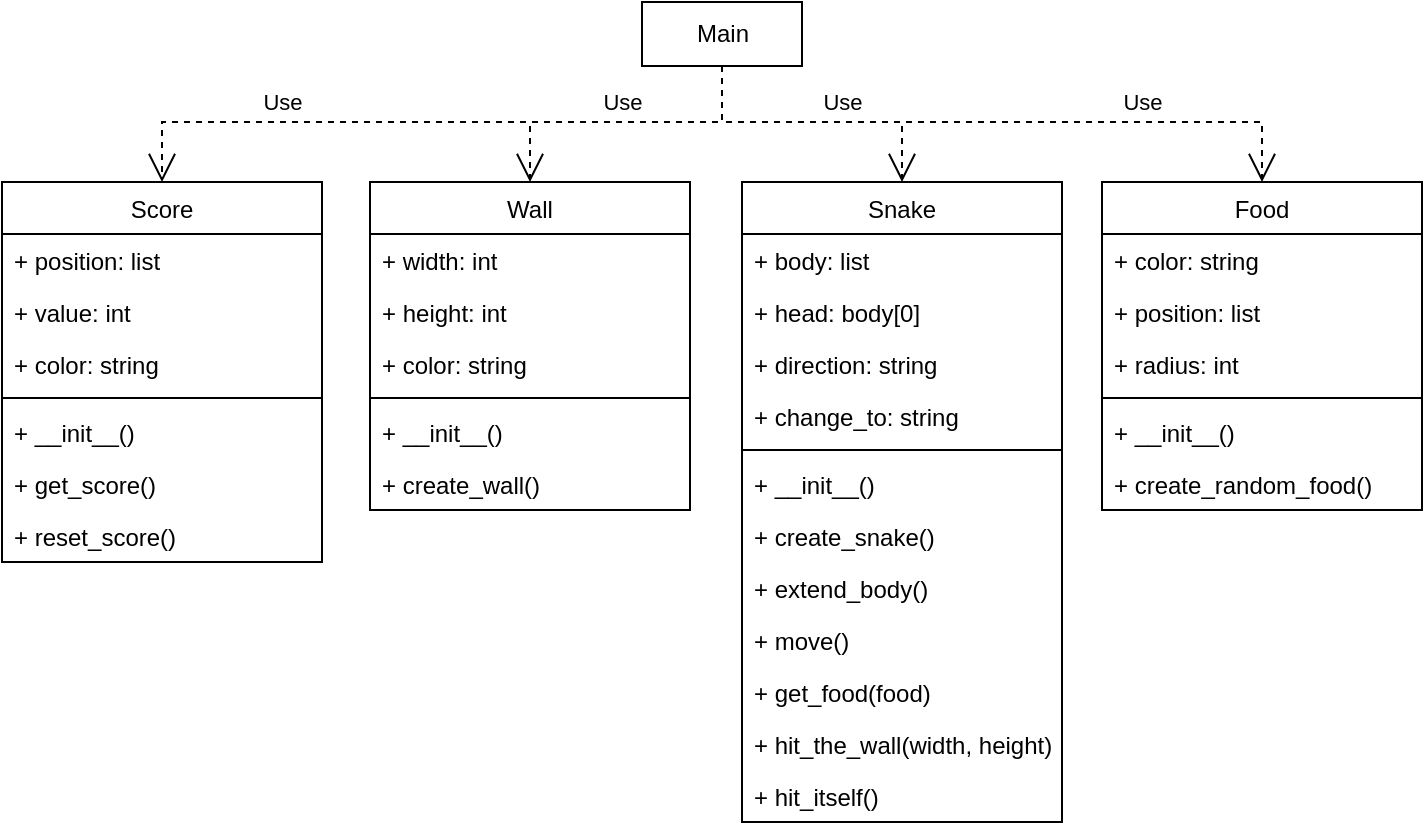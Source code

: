 <mxfile version="21.5.0" type="device">
  <diagram id="GKfz_ioAKsc6a8k97M_c" name="第 1 页">
    <mxGraphModel dx="954" dy="590" grid="1" gridSize="10" guides="1" tooltips="1" connect="1" arrows="1" fold="1" page="1" pageScale="1" pageWidth="827" pageHeight="1169" math="0" shadow="0">
      <root>
        <mxCell id="WIyWlLk6GJQsqaUBKTNV-0" />
        <mxCell id="WIyWlLk6GJQsqaUBKTNV-1" parent="WIyWlLk6GJQsqaUBKTNV-0" />
        <mxCell id="zkfFHV4jXpPFQw0GAbJ--17" value="Snake" style="swimlane;fontStyle=0;align=center;verticalAlign=top;childLayout=stackLayout;horizontal=1;startSize=26;horizontalStack=0;resizeParent=1;resizeLast=0;collapsible=1;marginBottom=0;rounded=0;shadow=0;strokeWidth=1;" parent="WIyWlLk6GJQsqaUBKTNV-1" vertex="1">
          <mxGeometry x="440" y="130" width="160" height="320" as="geometry">
            <mxRectangle x="550" y="140" width="160" height="26" as="alternateBounds" />
          </mxGeometry>
        </mxCell>
        <mxCell id="zkfFHV4jXpPFQw0GAbJ--18" value="+ body: list" style="text;align=left;verticalAlign=top;spacingLeft=4;spacingRight=4;overflow=hidden;rotatable=0;points=[[0,0.5],[1,0.5]];portConstraint=eastwest;" parent="zkfFHV4jXpPFQw0GAbJ--17" vertex="1">
          <mxGeometry y="26" width="160" height="26" as="geometry" />
        </mxCell>
        <mxCell id="zkfFHV4jXpPFQw0GAbJ--19" value="+ head: body[0]" style="text;align=left;verticalAlign=top;spacingLeft=4;spacingRight=4;overflow=hidden;rotatable=0;points=[[0,0.5],[1,0.5]];portConstraint=eastwest;rounded=0;shadow=0;html=0;" parent="zkfFHV4jXpPFQw0GAbJ--17" vertex="1">
          <mxGeometry y="52" width="160" height="26" as="geometry" />
        </mxCell>
        <mxCell id="zkfFHV4jXpPFQw0GAbJ--20" value="+ direction: string" style="text;align=left;verticalAlign=top;spacingLeft=4;spacingRight=4;overflow=hidden;rotatable=0;points=[[0,0.5],[1,0.5]];portConstraint=eastwest;rounded=0;shadow=0;html=0;" parent="zkfFHV4jXpPFQw0GAbJ--17" vertex="1">
          <mxGeometry y="78" width="160" height="26" as="geometry" />
        </mxCell>
        <mxCell id="zkfFHV4jXpPFQw0GAbJ--22" value="+ change_to: string" style="text;align=left;verticalAlign=top;spacingLeft=4;spacingRight=4;overflow=hidden;rotatable=0;points=[[0,0.5],[1,0.5]];portConstraint=eastwest;rounded=0;shadow=0;html=0;" parent="zkfFHV4jXpPFQw0GAbJ--17" vertex="1">
          <mxGeometry y="104" width="160" height="26" as="geometry" />
        </mxCell>
        <mxCell id="zkfFHV4jXpPFQw0GAbJ--23" value="" style="line;html=1;strokeWidth=1;align=left;verticalAlign=middle;spacingTop=-1;spacingLeft=3;spacingRight=3;rotatable=0;labelPosition=right;points=[];portConstraint=eastwest;" parent="zkfFHV4jXpPFQw0GAbJ--17" vertex="1">
          <mxGeometry y="130" width="160" height="8" as="geometry" />
        </mxCell>
        <mxCell id="zkfFHV4jXpPFQw0GAbJ--24" value="+ __init__()" style="text;align=left;verticalAlign=top;spacingLeft=4;spacingRight=4;overflow=hidden;rotatable=0;points=[[0,0.5],[1,0.5]];portConstraint=eastwest;" parent="zkfFHV4jXpPFQw0GAbJ--17" vertex="1">
          <mxGeometry y="138" width="160" height="26" as="geometry" />
        </mxCell>
        <mxCell id="zkfFHV4jXpPFQw0GAbJ--25" value="+ create_snake()" style="text;align=left;verticalAlign=top;spacingLeft=4;spacingRight=4;overflow=hidden;rotatable=0;points=[[0,0.5],[1,0.5]];portConstraint=eastwest;" parent="zkfFHV4jXpPFQw0GAbJ--17" vertex="1">
          <mxGeometry y="164" width="160" height="26" as="geometry" />
        </mxCell>
        <mxCell id="VTtY1O5xXArhhWONi8I2-9" value="+ extend_body()" style="text;align=left;verticalAlign=top;spacingLeft=4;spacingRight=4;overflow=hidden;rotatable=0;points=[[0,0.5],[1,0.5]];portConstraint=eastwest;" parent="zkfFHV4jXpPFQw0GAbJ--17" vertex="1">
          <mxGeometry y="190" width="160" height="26" as="geometry" />
        </mxCell>
        <mxCell id="VTtY1O5xXArhhWONi8I2-10" value="+ move()" style="text;align=left;verticalAlign=top;spacingLeft=4;spacingRight=4;overflow=hidden;rotatable=0;points=[[0,0.5],[1,0.5]];portConstraint=eastwest;" parent="zkfFHV4jXpPFQw0GAbJ--17" vertex="1">
          <mxGeometry y="216" width="160" height="26" as="geometry" />
        </mxCell>
        <mxCell id="VTtY1O5xXArhhWONi8I2-13" value="+ get_food(food)" style="text;align=left;verticalAlign=top;spacingLeft=4;spacingRight=4;overflow=hidden;rotatable=0;points=[[0,0.5],[1,0.5]];portConstraint=eastwest;" parent="zkfFHV4jXpPFQw0GAbJ--17" vertex="1">
          <mxGeometry y="242" width="160" height="26" as="geometry" />
        </mxCell>
        <mxCell id="VTtY1O5xXArhhWONi8I2-12" value="+ hit_the_wall(width, height)" style="text;align=left;verticalAlign=top;spacingLeft=4;spacingRight=4;overflow=hidden;rotatable=0;points=[[0,0.5],[1,0.5]];portConstraint=eastwest;" parent="zkfFHV4jXpPFQw0GAbJ--17" vertex="1">
          <mxGeometry y="268" width="160" height="26" as="geometry" />
        </mxCell>
        <mxCell id="VTtY1O5xXArhhWONi8I2-11" value="+ hit_itself()" style="text;align=left;verticalAlign=top;spacingLeft=4;spacingRight=4;overflow=hidden;rotatable=0;points=[[0,0.5],[1,0.5]];portConstraint=eastwest;" parent="zkfFHV4jXpPFQw0GAbJ--17" vertex="1">
          <mxGeometry y="294" width="160" height="26" as="geometry" />
        </mxCell>
        <mxCell id="VTtY1O5xXArhhWONi8I2-2" value="Main" style="html=1;" parent="WIyWlLk6GJQsqaUBKTNV-1" vertex="1">
          <mxGeometry x="390" y="40" width="80" height="32" as="geometry" />
        </mxCell>
        <mxCell id="VTtY1O5xXArhhWONi8I2-14" value="Food" style="swimlane;fontStyle=0;align=center;verticalAlign=top;childLayout=stackLayout;horizontal=1;startSize=26;horizontalStack=0;resizeParent=1;resizeLast=0;collapsible=1;marginBottom=0;rounded=0;shadow=0;strokeWidth=1;" parent="WIyWlLk6GJQsqaUBKTNV-1" vertex="1">
          <mxGeometry x="620" y="130" width="160" height="164" as="geometry">
            <mxRectangle x="550" y="140" width="160" height="26" as="alternateBounds" />
          </mxGeometry>
        </mxCell>
        <mxCell id="VTtY1O5xXArhhWONi8I2-15" value="+ color: string" style="text;align=left;verticalAlign=top;spacingLeft=4;spacingRight=4;overflow=hidden;rotatable=0;points=[[0,0.5],[1,0.5]];portConstraint=eastwest;" parent="VTtY1O5xXArhhWONi8I2-14" vertex="1">
          <mxGeometry y="26" width="160" height="26" as="geometry" />
        </mxCell>
        <mxCell id="VTtY1O5xXArhhWONi8I2-16" value="+ position: list" style="text;align=left;verticalAlign=top;spacingLeft=4;spacingRight=4;overflow=hidden;rotatable=0;points=[[0,0.5],[1,0.5]];portConstraint=eastwest;rounded=0;shadow=0;html=0;" parent="VTtY1O5xXArhhWONi8I2-14" vertex="1">
          <mxGeometry y="52" width="160" height="26" as="geometry" />
        </mxCell>
        <mxCell id="VTtY1O5xXArhhWONi8I2-17" value="+ radius: int" style="text;align=left;verticalAlign=top;spacingLeft=4;spacingRight=4;overflow=hidden;rotatable=0;points=[[0,0.5],[1,0.5]];portConstraint=eastwest;rounded=0;shadow=0;html=0;" parent="VTtY1O5xXArhhWONi8I2-14" vertex="1">
          <mxGeometry y="78" width="160" height="26" as="geometry" />
        </mxCell>
        <mxCell id="VTtY1O5xXArhhWONi8I2-19" value="" style="line;html=1;strokeWidth=1;align=left;verticalAlign=middle;spacingTop=-1;spacingLeft=3;spacingRight=3;rotatable=0;labelPosition=right;points=[];portConstraint=eastwest;" parent="VTtY1O5xXArhhWONi8I2-14" vertex="1">
          <mxGeometry y="104" width="160" height="8" as="geometry" />
        </mxCell>
        <mxCell id="VTtY1O5xXArhhWONi8I2-20" value="+ __init__()" style="text;align=left;verticalAlign=top;spacingLeft=4;spacingRight=4;overflow=hidden;rotatable=0;points=[[0,0.5],[1,0.5]];portConstraint=eastwest;" parent="VTtY1O5xXArhhWONi8I2-14" vertex="1">
          <mxGeometry y="112" width="160" height="26" as="geometry" />
        </mxCell>
        <mxCell id="VTtY1O5xXArhhWONi8I2-21" value="+ create_random_food()" style="text;align=left;verticalAlign=top;spacingLeft=4;spacingRight=4;overflow=hidden;rotatable=0;points=[[0,0.5],[1,0.5]];portConstraint=eastwest;" parent="VTtY1O5xXArhhWONi8I2-14" vertex="1">
          <mxGeometry y="138" width="160" height="26" as="geometry" />
        </mxCell>
        <mxCell id="VTtY1O5xXArhhWONi8I2-28" value="Wall" style="swimlane;fontStyle=0;align=center;verticalAlign=top;childLayout=stackLayout;horizontal=1;startSize=26;horizontalStack=0;resizeParent=1;resizeLast=0;collapsible=1;marginBottom=0;rounded=0;shadow=0;strokeWidth=1;" parent="WIyWlLk6GJQsqaUBKTNV-1" vertex="1">
          <mxGeometry x="254" y="130" width="160" height="164" as="geometry">
            <mxRectangle x="550" y="140" width="160" height="26" as="alternateBounds" />
          </mxGeometry>
        </mxCell>
        <mxCell id="VTtY1O5xXArhhWONi8I2-29" value="+ width: int" style="text;align=left;verticalAlign=top;spacingLeft=4;spacingRight=4;overflow=hidden;rotatable=0;points=[[0,0.5],[1,0.5]];portConstraint=eastwest;" parent="VTtY1O5xXArhhWONi8I2-28" vertex="1">
          <mxGeometry y="26" width="160" height="26" as="geometry" />
        </mxCell>
        <mxCell id="VTtY1O5xXArhhWONi8I2-30" value="+ height: int" style="text;align=left;verticalAlign=top;spacingLeft=4;spacingRight=4;overflow=hidden;rotatable=0;points=[[0,0.5],[1,0.5]];portConstraint=eastwest;rounded=0;shadow=0;html=0;" parent="VTtY1O5xXArhhWONi8I2-28" vertex="1">
          <mxGeometry y="52" width="160" height="26" as="geometry" />
        </mxCell>
        <mxCell id="VTtY1O5xXArhhWONi8I2-31" value="+ color: string" style="text;align=left;verticalAlign=top;spacingLeft=4;spacingRight=4;overflow=hidden;rotatable=0;points=[[0,0.5],[1,0.5]];portConstraint=eastwest;rounded=0;shadow=0;html=0;" parent="VTtY1O5xXArhhWONi8I2-28" vertex="1">
          <mxGeometry y="78" width="160" height="26" as="geometry" />
        </mxCell>
        <mxCell id="VTtY1O5xXArhhWONi8I2-33" value="" style="line;html=1;strokeWidth=1;align=left;verticalAlign=middle;spacingTop=-1;spacingLeft=3;spacingRight=3;rotatable=0;labelPosition=right;points=[];portConstraint=eastwest;" parent="VTtY1O5xXArhhWONi8I2-28" vertex="1">
          <mxGeometry y="104" width="160" height="8" as="geometry" />
        </mxCell>
        <mxCell id="VTtY1O5xXArhhWONi8I2-34" value="+ __init__()" style="text;align=left;verticalAlign=top;spacingLeft=4;spacingRight=4;overflow=hidden;rotatable=0;points=[[0,0.5],[1,0.5]];portConstraint=eastwest;" parent="VTtY1O5xXArhhWONi8I2-28" vertex="1">
          <mxGeometry y="112" width="160" height="26" as="geometry" />
        </mxCell>
        <mxCell id="VTtY1O5xXArhhWONi8I2-41" value="+ create_wall()" style="text;align=left;verticalAlign=top;spacingLeft=4;spacingRight=4;overflow=hidden;rotatable=0;points=[[0,0.5],[1,0.5]];portConstraint=eastwest;" parent="VTtY1O5xXArhhWONi8I2-28" vertex="1">
          <mxGeometry y="138" width="160" height="26" as="geometry" />
        </mxCell>
        <mxCell id="VTtY1O5xXArhhWONi8I2-42" value="Score" style="swimlane;fontStyle=0;align=center;verticalAlign=top;childLayout=stackLayout;horizontal=1;startSize=26;horizontalStack=0;resizeParent=1;resizeLast=0;collapsible=1;marginBottom=0;rounded=0;shadow=0;strokeWidth=1;" parent="WIyWlLk6GJQsqaUBKTNV-1" vertex="1">
          <mxGeometry x="70" y="130" width="160" height="190" as="geometry">
            <mxRectangle x="550" y="140" width="160" height="26" as="alternateBounds" />
          </mxGeometry>
        </mxCell>
        <mxCell id="VTtY1O5xXArhhWONi8I2-43" value="+ position: list" style="text;align=left;verticalAlign=top;spacingLeft=4;spacingRight=4;overflow=hidden;rotatable=0;points=[[0,0.5],[1,0.5]];portConstraint=eastwest;" parent="VTtY1O5xXArhhWONi8I2-42" vertex="1">
          <mxGeometry y="26" width="160" height="26" as="geometry" />
        </mxCell>
        <mxCell id="VTtY1O5xXArhhWONi8I2-44" value="+ value: int" style="text;align=left;verticalAlign=top;spacingLeft=4;spacingRight=4;overflow=hidden;rotatable=0;points=[[0,0.5],[1,0.5]];portConstraint=eastwest;rounded=0;shadow=0;html=0;" parent="VTtY1O5xXArhhWONi8I2-42" vertex="1">
          <mxGeometry y="52" width="160" height="26" as="geometry" />
        </mxCell>
        <mxCell id="VTtY1O5xXArhhWONi8I2-45" value="+ color: string" style="text;align=left;verticalAlign=top;spacingLeft=4;spacingRight=4;overflow=hidden;rotatable=0;points=[[0,0.5],[1,0.5]];portConstraint=eastwest;rounded=0;shadow=0;html=0;" parent="VTtY1O5xXArhhWONi8I2-42" vertex="1">
          <mxGeometry y="78" width="160" height="26" as="geometry" />
        </mxCell>
        <mxCell id="VTtY1O5xXArhhWONi8I2-46" value="" style="line;html=1;strokeWidth=1;align=left;verticalAlign=middle;spacingTop=-1;spacingLeft=3;spacingRight=3;rotatable=0;labelPosition=right;points=[];portConstraint=eastwest;" parent="VTtY1O5xXArhhWONi8I2-42" vertex="1">
          <mxGeometry y="104" width="160" height="8" as="geometry" />
        </mxCell>
        <mxCell id="VTtY1O5xXArhhWONi8I2-47" value="+ __init__()" style="text;align=left;verticalAlign=top;spacingLeft=4;spacingRight=4;overflow=hidden;rotatable=0;points=[[0,0.5],[1,0.5]];portConstraint=eastwest;" parent="VTtY1O5xXArhhWONi8I2-42" vertex="1">
          <mxGeometry y="112" width="160" height="26" as="geometry" />
        </mxCell>
        <mxCell id="VTtY1O5xXArhhWONi8I2-48" value="+ get_score()" style="text;align=left;verticalAlign=top;spacingLeft=4;spacingRight=4;overflow=hidden;rotatable=0;points=[[0,0.5],[1,0.5]];portConstraint=eastwest;" parent="VTtY1O5xXArhhWONi8I2-42" vertex="1">
          <mxGeometry y="138" width="160" height="26" as="geometry" />
        </mxCell>
        <mxCell id="VTtY1O5xXArhhWONi8I2-49" value="+ reset_score()" style="text;align=left;verticalAlign=top;spacingLeft=4;spacingRight=4;overflow=hidden;rotatable=0;points=[[0,0.5],[1,0.5]];portConstraint=eastwest;" parent="VTtY1O5xXArhhWONi8I2-42" vertex="1">
          <mxGeometry y="164" width="160" height="26" as="geometry" />
        </mxCell>
        <mxCell id="VTtY1O5xXArhhWONi8I2-51" value="Use" style="endArrow=open;endSize=12;dashed=1;html=1;rounded=0;exitX=0.5;exitY=1;exitDx=0;exitDy=0;entryX=0.5;entryY=0;entryDx=0;entryDy=0;" parent="WIyWlLk6GJQsqaUBKTNV-1" source="VTtY1O5xXArhhWONi8I2-2" target="VTtY1O5xXArhhWONi8I2-42" edge="1">
          <mxGeometry x="0.468" y="-10" width="160" relative="1" as="geometry">
            <mxPoint x="380" y="80" as="sourcePoint" />
            <mxPoint x="500" y="200" as="targetPoint" />
            <Array as="points">
              <mxPoint x="430" y="100" />
              <mxPoint x="150" y="100" />
            </Array>
            <mxPoint as="offset" />
          </mxGeometry>
        </mxCell>
        <mxCell id="VTtY1O5xXArhhWONi8I2-52" value="Use" style="endArrow=open;endSize=12;dashed=1;html=1;rounded=0;exitX=0.5;exitY=1;exitDx=0;exitDy=0;entryX=0.5;entryY=0;entryDx=0;entryDy=0;" parent="WIyWlLk6GJQsqaUBKTNV-1" source="VTtY1O5xXArhhWONi8I2-2" target="VTtY1O5xXArhhWONi8I2-28" edge="1">
          <mxGeometry x="0.013" y="-10" width="160" relative="1" as="geometry">
            <mxPoint x="400" y="82" as="sourcePoint" />
            <mxPoint x="160" y="140" as="targetPoint" />
            <Array as="points">
              <mxPoint x="430" y="100" />
              <mxPoint x="334" y="100" />
            </Array>
            <mxPoint as="offset" />
          </mxGeometry>
        </mxCell>
        <mxCell id="VTtY1O5xXArhhWONi8I2-53" value="Use" style="endArrow=open;endSize=12;dashed=1;html=1;rounded=0;exitX=0.5;exitY=1;exitDx=0;exitDy=0;entryX=0.5;entryY=0;entryDx=0;entryDy=0;" parent="WIyWlLk6GJQsqaUBKTNV-1" source="VTtY1O5xXArhhWONi8I2-2" target="zkfFHV4jXpPFQw0GAbJ--17" edge="1">
          <mxGeometry x="0.189" y="10" width="160" relative="1" as="geometry">
            <mxPoint x="400" y="82" as="sourcePoint" />
            <mxPoint x="344" y="140" as="targetPoint" />
            <Array as="points">
              <mxPoint x="430" y="100" />
              <mxPoint x="520" y="100" />
            </Array>
            <mxPoint as="offset" />
          </mxGeometry>
        </mxCell>
        <mxCell id="VTtY1O5xXArhhWONi8I2-54" value="Use" style="endArrow=open;endSize=12;dashed=1;html=1;rounded=0;entryX=0.5;entryY=0;entryDx=0;entryDy=0;exitX=0.5;exitY=1;exitDx=0;exitDy=0;" parent="WIyWlLk6GJQsqaUBKTNV-1" source="VTtY1O5xXArhhWONi8I2-2" target="VTtY1O5xXArhhWONi8I2-14" edge="1">
          <mxGeometry x="0.451" y="10" width="160" relative="1" as="geometry">
            <mxPoint x="390" y="70" as="sourcePoint" />
            <mxPoint x="530" y="140" as="targetPoint" />
            <Array as="points">
              <mxPoint x="430" y="100" />
              <mxPoint x="700" y="100" />
            </Array>
            <mxPoint as="offset" />
          </mxGeometry>
        </mxCell>
      </root>
    </mxGraphModel>
  </diagram>
</mxfile>
